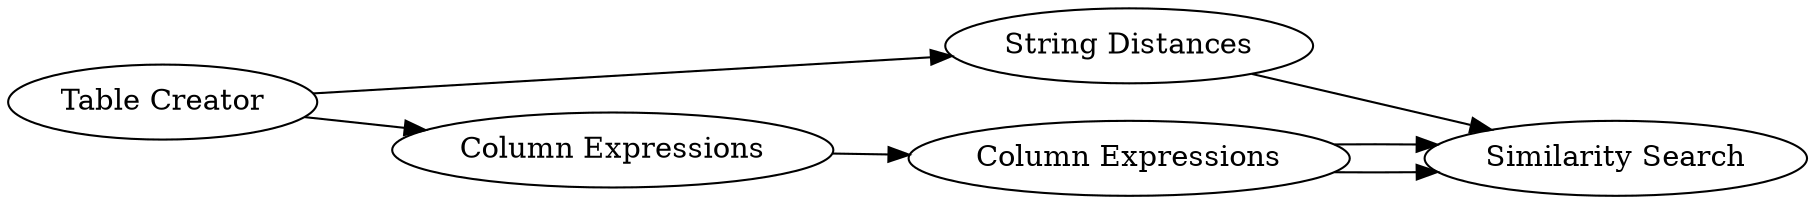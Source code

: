 digraph {
	1 [label="Table Creator"]
	3 [label="String Distances"]
	4 [label="Similarity Search"]
	5 [label="Column Expressions"]
	6 [label="Column Expressions"]
	1 -> 3
	1 -> 5
	3 -> 4
	5 -> 6
	6 -> 4
	6 -> 4
	rankdir=LR
}
